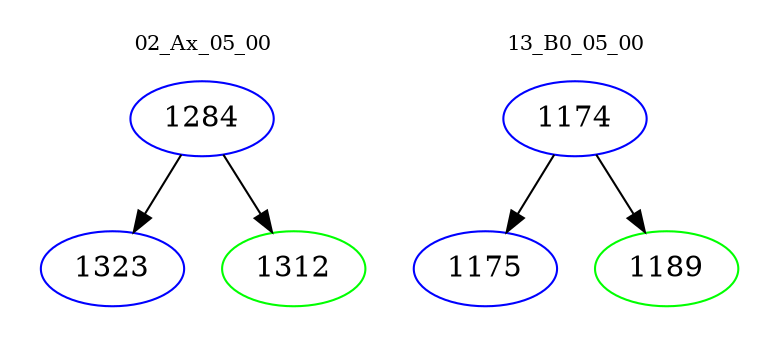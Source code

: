 digraph{
subgraph cluster_0 {
color = white
label = "02_Ax_05_00";
fontsize=10;
T0_1284 [label="1284", color="blue"]
T0_1284 -> T0_1323 [color="black"]
T0_1323 [label="1323", color="blue"]
T0_1284 -> T0_1312 [color="black"]
T0_1312 [label="1312", color="green"]
}
subgraph cluster_1 {
color = white
label = "13_B0_05_00";
fontsize=10;
T1_1174 [label="1174", color="blue"]
T1_1174 -> T1_1175 [color="black"]
T1_1175 [label="1175", color="blue"]
T1_1174 -> T1_1189 [color="black"]
T1_1189 [label="1189", color="green"]
}
}
